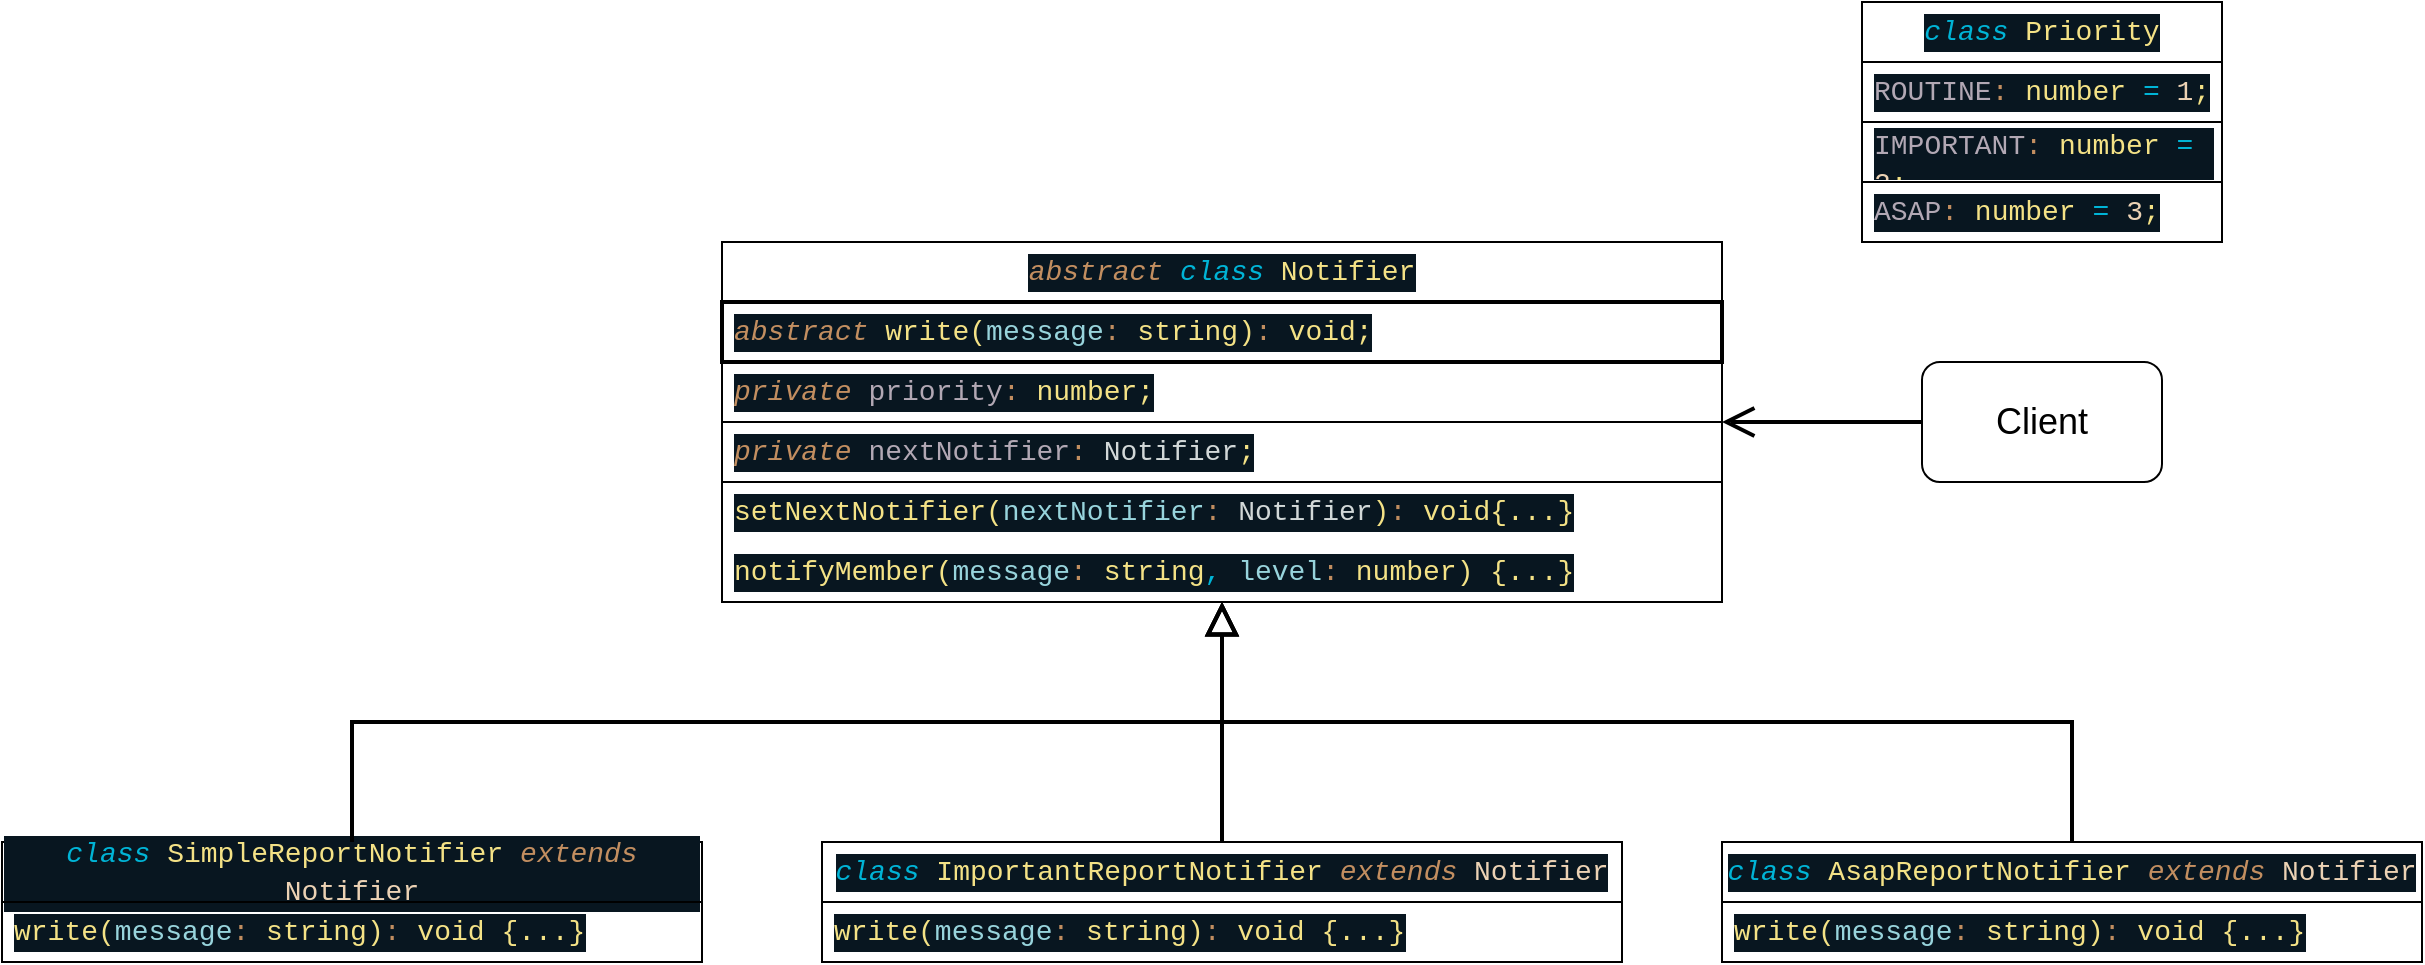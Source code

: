 <mxfile>
    <diagram id="ywdKQZ7uJi6mtwb27jPd" name="Page-1">
        <mxGraphModel dx="1539" dy="1110" grid="1" gridSize="10" guides="1" tooltips="1" connect="1" arrows="1" fold="1" page="0" pageScale="1" pageWidth="850" pageHeight="1100" math="0" shadow="0">
            <root>
                <mxCell id="0"/>
                <mxCell id="1" parent="0"/>
                <mxCell id="2" value="&lt;div style=&quot;color: rgb(246, 250, 253); background-color: rgb(8, 22, 32); font-family: Consolas, Consolas, &amp;quot;Courier New&amp;quot;, monospace; font-size: 14px; line-height: 19px;&quot;&gt;&lt;span style=&quot;color: #c28e60;font-style: italic;&quot;&gt;abstract&lt;/span&gt; &lt;span style=&quot;color: #00b4d6;font-style: italic;&quot;&gt;class&lt;/span&gt; &lt;span style=&quot;color: #f4e286;&quot;&gt;Notifier&lt;/span&gt;&lt;/div&gt;" style="swimlane;fontStyle=0;childLayout=stackLayout;horizontal=1;startSize=30;horizontalStack=0;resizeParent=1;resizeParentMax=0;resizeLast=0;collapsible=1;marginBottom=0;whiteSpace=wrap;html=1;" parent="1" vertex="1">
                    <mxGeometry x="50" y="-50" width="500" height="180" as="geometry"/>
                </mxCell>
                <mxCell id="5" value="&lt;div style=&quot;color: rgb(246, 250, 253); background-color: rgb(8, 22, 32); font-family: Consolas, Consolas, &amp;quot;Courier New&amp;quot;, monospace; font-size: 14px; line-height: 19px;&quot;&gt;&lt;div style=&quot;line-height: 19px;&quot;&gt;&lt;div style=&quot;line-height: 19px;&quot;&gt;&lt;div style=&quot;line-height: 19px;&quot;&gt;&lt;div style=&quot;line-height: 19px;&quot;&gt;&lt;span style=&quot;color: #c28e60;font-style: italic;&quot;&gt;abstract&lt;/span&gt; &lt;span style=&quot;color: #f4e286;&quot;&gt;write(&lt;/span&gt;&lt;span style=&quot;color: #98d4dc;&quot;&gt;message&lt;/span&gt;&lt;span style=&quot;color: #c28e60;&quot;&gt;:&lt;/span&gt; &lt;span style=&quot;color: #f4e286;&quot;&gt;string)&lt;/span&gt;&lt;span style=&quot;color: #c28e60;&quot;&gt;:&lt;/span&gt; &lt;span style=&quot;color: #f4e286;&quot;&gt;void;&lt;/span&gt;&lt;/div&gt;&lt;/div&gt;&lt;/div&gt;&lt;/div&gt;&lt;/div&gt;" style="text;strokeColor=default;fillColor=none;align=left;verticalAlign=middle;spacingLeft=4;spacingRight=4;overflow=hidden;points=[[0,0.5],[1,0.5]];portConstraint=eastwest;rotatable=0;whiteSpace=wrap;html=1;strokeWidth=2;" parent="2" vertex="1">
                    <mxGeometry y="30" width="500" height="30" as="geometry"/>
                </mxCell>
                <mxCell id="3" value="&lt;div style=&quot;background-color: rgb(8, 22, 32); font-family: Consolas, Consolas, &amp;quot;Courier New&amp;quot;, monospace; font-size: 14px; line-height: 19px;&quot;&gt;&lt;div style=&quot;line-height: 19px;&quot;&gt;&lt;div style=&quot;line-height: 19px;&quot;&gt;&lt;div style=&quot;color: rgb(246, 250, 253); line-height: 19px;&quot;&gt;&lt;div style=&quot;line-height: 19px;&quot;&gt;&lt;span style=&quot;color: #c28e60;font-style: italic;&quot;&gt;private&lt;/span&gt; &lt;span style=&quot;color: #b2a8b4;&quot;&gt;priority&lt;/span&gt;&lt;span style=&quot;color: #c28e60;&quot;&gt;:&lt;/span&gt; &lt;span style=&quot;color: #f4e286;&quot;&gt;number;&lt;/span&gt;&lt;/div&gt;&lt;/div&gt;&lt;/div&gt;&lt;/div&gt;&lt;/div&gt;" style="text;strokeColor=default;fillColor=none;align=left;verticalAlign=middle;spacingLeft=4;spacingRight=4;overflow=hidden;points=[[0,0.5],[1,0.5]];portConstraint=eastwest;rotatable=0;whiteSpace=wrap;html=1;" parent="2" vertex="1">
                    <mxGeometry y="60" width="500" height="30" as="geometry"/>
                </mxCell>
                <mxCell id="4" value="&lt;div style=&quot;background-color: rgb(8, 22, 32); font-family: Consolas, Consolas, &amp;quot;Courier New&amp;quot;, monospace; font-size: 14px; line-height: 19px;&quot;&gt;&lt;div style=&quot;line-height: 19px;&quot;&gt;&lt;div style=&quot;line-height: 19px;&quot;&gt;&lt;div style=&quot;color: rgb(246, 250, 253); line-height: 19px;&quot;&gt;&lt;div style=&quot;line-height: 19px;&quot;&gt;&lt;div style=&quot;line-height: 19px;&quot;&gt;&lt;span style=&quot;color: #c28e60;font-style: italic;&quot;&gt;private&lt;/span&gt; &lt;span style=&quot;color: #b2a8b4;&quot;&gt;nextNotifier&lt;/span&gt;&lt;span style=&quot;color: #c28e60;&quot;&gt;:&lt;/span&gt; &lt;span style=&quot;color: #d2d8d8;&quot;&gt;Notifier&lt;/span&gt;&lt;span style=&quot;color: #f4e286;&quot;&gt;;&lt;/span&gt;&lt;/div&gt;&lt;/div&gt;&lt;/div&gt;&lt;/div&gt;&lt;/div&gt;&lt;/div&gt;" style="text;strokeColor=default;fillColor=none;align=left;verticalAlign=middle;spacingLeft=4;spacingRight=4;overflow=hidden;points=[[0,0.5],[1,0.5]];portConstraint=eastwest;rotatable=0;whiteSpace=wrap;html=1;" parent="2" vertex="1">
                    <mxGeometry y="90" width="500" height="30" as="geometry"/>
                </mxCell>
                <mxCell id="23" value="&lt;div style=&quot;color: rgb(246, 250, 253); background-color: rgb(8, 22, 32); font-family: Consolas, Consolas, &amp;quot;Courier New&amp;quot;, monospace; font-size: 14px; line-height: 19px;&quot;&gt;&lt;div style=&quot;line-height: 19px;&quot;&gt;&lt;div style=&quot;line-height: 19px;&quot;&gt;&lt;div style=&quot;line-height: 19px;&quot;&gt;&lt;span style=&quot;color: #f4e286;&quot;&gt;setNextNotifier(&lt;/span&gt;&lt;span style=&quot;color: #98d4dc;&quot;&gt;nextNotifier&lt;/span&gt;&lt;span style=&quot;color: #c28e60;&quot;&gt;:&lt;/span&gt; &lt;span style=&quot;color: #d2d8d8;&quot;&gt;Notifier&lt;/span&gt;&lt;span style=&quot;color: #f4e286;&quot;&gt;)&lt;/span&gt;&lt;span style=&quot;color: #c28e60;&quot;&gt;:&lt;/span&gt; &lt;span style=&quot;color: #f4e286;&quot;&gt;void{...}&lt;/span&gt;&lt;/div&gt;&lt;/div&gt;&lt;/div&gt;&lt;/div&gt;" style="text;strokeColor=none;fillColor=none;align=left;verticalAlign=middle;spacingLeft=4;spacingRight=4;overflow=hidden;points=[[0,0.5],[1,0.5]];portConstraint=eastwest;rotatable=0;whiteSpace=wrap;html=1;" parent="2" vertex="1">
                    <mxGeometry y="120" width="500" height="30" as="geometry"/>
                </mxCell>
                <mxCell id="24" value="&lt;div style=&quot;color: rgb(246, 250, 253); background-color: rgb(8, 22, 32); font-family: Consolas, Consolas, &amp;quot;Courier New&amp;quot;, monospace; font-size: 14px; line-height: 19px;&quot;&gt;&lt;div style=&quot;line-height: 19px;&quot;&gt;&lt;div style=&quot;line-height: 19px;&quot;&gt;&lt;div style=&quot;line-height: 19px;&quot;&gt;&lt;div style=&quot;line-height: 19px;&quot;&gt;&lt;span style=&quot;color: #f4e286;&quot;&gt;notifyMember(&lt;/span&gt;&lt;span style=&quot;color: #98d4dc;&quot;&gt;message&lt;/span&gt;&lt;span style=&quot;color: #c28e60;&quot;&gt;:&lt;/span&gt; &lt;span style=&quot;color: #f4e286;&quot;&gt;string&lt;/span&gt;&lt;span style=&quot;color: #00b4d6;&quot;&gt;,&lt;/span&gt; &lt;span style=&quot;color: #98d4dc;&quot;&gt;level&lt;/span&gt;&lt;span style=&quot;color: #c28e60;&quot;&gt;:&lt;/span&gt; &lt;span style=&quot;color: #f4e286;&quot;&gt;number)&lt;/span&gt; &lt;span style=&quot;color: #f4e286;&quot;&gt;{...}&lt;/span&gt;&lt;/div&gt;&lt;/div&gt;&lt;/div&gt;&lt;/div&gt;&lt;/div&gt;" style="text;strokeColor=none;fillColor=none;align=left;verticalAlign=middle;spacingLeft=4;spacingRight=4;overflow=hidden;points=[[0,0.5],[1,0.5]];portConstraint=eastwest;rotatable=0;whiteSpace=wrap;html=1;" parent="2" vertex="1">
                    <mxGeometry y="150" width="500" height="30" as="geometry"/>
                </mxCell>
                <mxCell id="6" value="&lt;div style=&quot;color: rgb(246, 250, 253); background-color: rgb(8, 22, 32); font-family: Consolas, Consolas, &amp;quot;Courier New&amp;quot;, monospace; font-size: 14px; line-height: 19px;&quot;&gt;&lt;span style=&quot;color: #00b4d6;font-style: italic;&quot;&gt;class&lt;/span&gt; &lt;span style=&quot;color: #f4e286;&quot;&gt;SimpleReportNotifier&lt;/span&gt; &lt;span style=&quot;color: #c28e60;font-style: italic;&quot;&gt;extends&lt;/span&gt; &lt;span style=&quot;color: #ecd2b4;&quot;&gt;Notifier&lt;/span&gt;&lt;/div&gt;" style="swimlane;fontStyle=0;childLayout=stackLayout;horizontal=1;startSize=30;horizontalStack=0;resizeParent=1;resizeParentMax=0;resizeLast=0;collapsible=1;marginBottom=0;whiteSpace=wrap;html=1;" parent="1" vertex="1">
                    <mxGeometry x="-310" y="250" width="350" height="60" as="geometry"/>
                </mxCell>
                <mxCell id="7" value="&lt;div style=&quot;background-color: rgb(8, 22, 32); font-family: Consolas, Consolas, &amp;quot;Courier New&amp;quot;, monospace; font-size: 14px; line-height: 19px;&quot;&gt;&lt;div style=&quot;line-height: 19px;&quot;&gt;&lt;div style=&quot;line-height: 19px;&quot;&gt;&lt;div style=&quot;color: rgb(246, 250, 253); line-height: 19px;&quot;&gt;&lt;div style=&quot;line-height: 19px;&quot;&gt;&lt;span style=&quot;color: #f4e286;&quot;&gt;write(&lt;/span&gt;&lt;span style=&quot;color: #98d4dc;&quot;&gt;message&lt;/span&gt;&lt;span style=&quot;color: #c28e60;&quot;&gt;:&lt;/span&gt; &lt;span style=&quot;color: #f4e286;&quot;&gt;string)&lt;/span&gt;&lt;span style=&quot;color: #c28e60;&quot;&gt;:&lt;/span&gt; &lt;span style=&quot;color: #f4e286;&quot;&gt;void&lt;/span&gt; &lt;span style=&quot;color: #f4e286;&quot;&gt;{...}&lt;/span&gt;&lt;/div&gt;&lt;/div&gt;&lt;/div&gt;&lt;/div&gt;&lt;/div&gt;" style="text;strokeColor=default;fillColor=none;align=left;verticalAlign=middle;spacingLeft=4;spacingRight=4;overflow=hidden;points=[[0,0.5],[1,0.5]];portConstraint=eastwest;rotatable=0;whiteSpace=wrap;html=1;" parent="6" vertex="1">
                    <mxGeometry y="30" width="350" height="30" as="geometry"/>
                </mxCell>
                <mxCell id="10" value="&lt;div style=&quot;color: rgb(246, 250, 253); background-color: rgb(8, 22, 32); font-family: Consolas, Consolas, &amp;quot;Courier New&amp;quot;, monospace; font-size: 14px; line-height: 19px;&quot;&gt;&lt;span style=&quot;color: #00b4d6;font-style: italic;&quot;&gt;class&lt;/span&gt; &lt;span style=&quot;color: #f4e286;&quot;&gt;ImportantReportNotifier&lt;/span&gt; &lt;span style=&quot;color: #c28e60;font-style: italic;&quot;&gt;extends&lt;/span&gt; &lt;span style=&quot;color: #ecd2b4;&quot;&gt;Notifier&lt;/span&gt;&lt;/div&gt;" style="swimlane;fontStyle=0;childLayout=stackLayout;horizontal=1;startSize=30;horizontalStack=0;resizeParent=1;resizeParentMax=0;resizeLast=0;collapsible=1;marginBottom=0;whiteSpace=wrap;html=1;" parent="1" vertex="1">
                    <mxGeometry x="100" y="250" width="400" height="60" as="geometry"/>
                </mxCell>
                <mxCell id="13" value="&lt;div style=&quot;color: rgb(246, 250, 253); background-color: rgb(8, 22, 32); font-family: Consolas, Consolas, &amp;quot;Courier New&amp;quot;, monospace; font-size: 14px; line-height: 19px;&quot;&gt;&lt;div style=&quot;line-height: 19px;&quot;&gt;&lt;div style=&quot;line-height: 19px;&quot;&gt;&lt;span style=&quot;color: rgb(244, 226, 134);&quot;&gt;write(&lt;/span&gt;&lt;span style=&quot;color: rgb(152, 212, 220);&quot;&gt;message&lt;/span&gt;&lt;span style=&quot;color: rgb(194, 142, 96);&quot;&gt;:&lt;/span&gt;&amp;nbsp;&lt;span style=&quot;color: rgb(244, 226, 134);&quot;&gt;string)&lt;/span&gt;&lt;span style=&quot;color: rgb(194, 142, 96);&quot;&gt;:&lt;/span&gt;&amp;nbsp;&lt;span style=&quot;color: rgb(244, 226, 134);&quot;&gt;void&lt;/span&gt;&amp;nbsp;&lt;span style=&quot;color: rgb(244, 226, 134);&quot;&gt;{...}&lt;/span&gt;&lt;br&gt;&lt;/div&gt;&lt;/div&gt;&lt;/div&gt;" style="text;strokeColor=none;fillColor=none;align=left;verticalAlign=middle;spacingLeft=4;spacingRight=4;overflow=hidden;points=[[0,0.5],[1,0.5]];portConstraint=eastwest;rotatable=0;whiteSpace=wrap;html=1;" parent="10" vertex="1">
                    <mxGeometry y="30" width="400" height="30" as="geometry"/>
                </mxCell>
                <mxCell id="14" value="&lt;div style=&quot;color: rgb(246, 250, 253); background-color: rgb(8, 22, 32); font-family: Consolas, Consolas, &amp;quot;Courier New&amp;quot;, monospace; font-size: 14px; line-height: 19px;&quot;&gt;&lt;span style=&quot;color: #00b4d6;font-style: italic;&quot;&gt;class&lt;/span&gt; &lt;span style=&quot;color: #f4e286;&quot;&gt;AsapReportNotifier&lt;/span&gt; &lt;span style=&quot;color: #c28e60;font-style: italic;&quot;&gt;extends&lt;/span&gt; &lt;span style=&quot;color: #ecd2b4;&quot;&gt;Notifier&lt;/span&gt;&lt;/div&gt;" style="swimlane;fontStyle=0;childLayout=stackLayout;horizontal=1;startSize=30;horizontalStack=0;resizeParent=1;resizeParentMax=0;resizeLast=0;collapsible=1;marginBottom=0;whiteSpace=wrap;html=1;" parent="1" vertex="1">
                    <mxGeometry x="550" y="250" width="350" height="60" as="geometry"/>
                </mxCell>
                <mxCell id="17" value="&lt;div style=&quot;color: rgb(246, 250, 253); background-color: rgb(8, 22, 32); font-family: Consolas, Consolas, &amp;quot;Courier New&amp;quot;, monospace; font-size: 14px; line-height: 19px;&quot;&gt;&lt;div style=&quot;line-height: 19px;&quot;&gt;&lt;div style=&quot;line-height: 19px;&quot;&gt;&lt;span style=&quot;color: rgb(244, 226, 134);&quot;&gt;write(&lt;/span&gt;&lt;span style=&quot;color: rgb(152, 212, 220);&quot;&gt;message&lt;/span&gt;&lt;span style=&quot;color: rgb(194, 142, 96);&quot;&gt;:&lt;/span&gt;&amp;nbsp;&lt;span style=&quot;color: rgb(244, 226, 134);&quot;&gt;string)&lt;/span&gt;&lt;span style=&quot;color: rgb(194, 142, 96);&quot;&gt;:&lt;/span&gt;&amp;nbsp;&lt;span style=&quot;color: rgb(244, 226, 134);&quot;&gt;void&lt;/span&gt;&amp;nbsp;&lt;span style=&quot;color: rgb(244, 226, 134);&quot;&gt;{...}&lt;/span&gt;&lt;br&gt;&lt;/div&gt;&lt;/div&gt;&lt;/div&gt;" style="text;strokeColor=none;fillColor=none;align=left;verticalAlign=middle;spacingLeft=4;spacingRight=4;overflow=hidden;points=[[0,0.5],[1,0.5]];portConstraint=eastwest;rotatable=0;whiteSpace=wrap;html=1;" parent="14" vertex="1">
                    <mxGeometry y="30" width="350" height="30" as="geometry"/>
                </mxCell>
                <mxCell id="32" style="edgeStyle=none;html=1;strokeWidth=2;endSize=12;endArrow=open;endFill=0;" parent="1" source="22" target="2" edge="1">
                    <mxGeometry relative="1" as="geometry"/>
                </mxCell>
                <mxCell id="22" value="Client" style="rounded=1;whiteSpace=wrap;html=1;fontSize=18;" parent="1" vertex="1">
                    <mxGeometry x="650" y="10" width="120" height="60" as="geometry"/>
                </mxCell>
                <mxCell id="25" value="&lt;div style=&quot;color: rgb(246, 250, 253); background-color: rgb(8, 22, 32); font-family: Consolas, Consolas, &amp;quot;Courier New&amp;quot;, monospace; font-size: 14px; line-height: 19px;&quot;&gt;&lt;span style=&quot;color: #00b4d6;font-style: italic;&quot;&gt;class&lt;/span&gt; &lt;span style=&quot;color: #f4e286;&quot;&gt;Priority&lt;/span&gt;&lt;/div&gt;" style="swimlane;fontStyle=0;childLayout=stackLayout;horizontal=1;startSize=30;horizontalStack=0;resizeParent=1;resizeParentMax=0;resizeLast=0;collapsible=1;marginBottom=0;whiteSpace=wrap;html=1;" parent="1" vertex="1">
                    <mxGeometry x="620" y="-170" width="180" height="120" as="geometry"/>
                </mxCell>
                <mxCell id="26" value="&lt;div style=&quot;background-color: rgb(8, 22, 32); font-family: Consolas, Consolas, &amp;quot;Courier New&amp;quot;, monospace; font-size: 14px; line-height: 19px;&quot;&gt;&lt;div style=&quot;line-height: 19px;&quot;&gt;&lt;div style=&quot;line-height: 19px;&quot;&gt;&lt;div style=&quot;color: rgb(246, 250, 253); line-height: 19px;&quot;&gt;&lt;div style=&quot;line-height: 19px;&quot;&gt;&lt;span style=&quot;color: #b2a8b4;&quot;&gt;ROUTINE&lt;/span&gt;&lt;span style=&quot;color: #c28e60;&quot;&gt;:&lt;/span&gt; &lt;span style=&quot;color: #f4e286;&quot;&gt;number&lt;/span&gt; &lt;span style=&quot;color: #00b4d6;&quot;&gt;=&lt;/span&gt; &lt;span style=&quot;color: #ecd2b4;&quot;&gt;1&lt;/span&gt;&lt;span style=&quot;color: #f4e286;&quot;&gt;;&lt;/span&gt;&lt;/div&gt;&lt;/div&gt;&lt;/div&gt;&lt;/div&gt;&lt;/div&gt;" style="text;strokeColor=default;fillColor=none;align=left;verticalAlign=middle;spacingLeft=4;spacingRight=4;overflow=hidden;points=[[0,0.5],[1,0.5]];portConstraint=eastwest;rotatable=0;whiteSpace=wrap;html=1;" parent="25" vertex="1">
                    <mxGeometry y="30" width="180" height="30" as="geometry"/>
                </mxCell>
                <mxCell id="27" value="&lt;div style=&quot;background-color: rgb(8, 22, 32); font-family: Consolas, Consolas, &amp;quot;Courier New&amp;quot;, monospace; font-size: 14px; line-height: 19px;&quot;&gt;&lt;div style=&quot;line-height: 19px;&quot;&gt;&lt;div style=&quot;line-height: 19px;&quot;&gt;&lt;div style=&quot;color: rgb(246, 250, 253); line-height: 19px;&quot;&gt;&lt;div style=&quot;line-height: 19px;&quot;&gt;&lt;div style=&quot;line-height: 19px;&quot;&gt;&lt;span style=&quot;color: #b2a8b4;&quot;&gt;IMPORTANT&lt;/span&gt;&lt;span style=&quot;color: #c28e60;&quot;&gt;:&lt;/span&gt; &lt;span style=&quot;color: #f4e286;&quot;&gt;number&lt;/span&gt; &lt;span style=&quot;color: #00b4d6;&quot;&gt;=&lt;/span&gt; &lt;span style=&quot;color: #ecd2b4;&quot;&gt;2&lt;/span&gt;&lt;span style=&quot;color: #f4e286;&quot;&gt;;&lt;/span&gt;&lt;/div&gt;&lt;/div&gt;&lt;/div&gt;&lt;/div&gt;&lt;/div&gt;&lt;/div&gt;" style="text;strokeColor=default;fillColor=none;align=left;verticalAlign=middle;spacingLeft=4;spacingRight=4;overflow=hidden;points=[[0,0.5],[1,0.5]];portConstraint=eastwest;rotatable=0;whiteSpace=wrap;html=1;" parent="25" vertex="1">
                    <mxGeometry y="60" width="180" height="30" as="geometry"/>
                </mxCell>
                <mxCell id="28" value="&lt;div style=&quot;color: rgb(246, 250, 253); background-color: rgb(8, 22, 32); font-family: Consolas, Consolas, &amp;quot;Courier New&amp;quot;, monospace; font-size: 14px; line-height: 19px;&quot;&gt;&lt;div style=&quot;line-height: 19px;&quot;&gt;&lt;div style=&quot;line-height: 19px;&quot;&gt;&lt;div style=&quot;line-height: 19px;&quot;&gt;&lt;span style=&quot;color: #b2a8b4;&quot;&gt;ASAP&lt;/span&gt;&lt;span style=&quot;color: #c28e60;&quot;&gt;:&lt;/span&gt; &lt;span style=&quot;color: #f4e286;&quot;&gt;number&lt;/span&gt; &lt;span style=&quot;color: #00b4d6;&quot;&gt;=&lt;/span&gt; &lt;span style=&quot;color: #ecd2b4;&quot;&gt;3&lt;/span&gt;&lt;span style=&quot;color: #f4e286;&quot;&gt;;&lt;/span&gt;&lt;/div&gt;&lt;/div&gt;&lt;/div&gt;&lt;/div&gt;" style="text;strokeColor=none;fillColor=none;align=left;verticalAlign=middle;spacingLeft=4;spacingRight=4;overflow=hidden;points=[[0,0.5],[1,0.5]];portConstraint=eastwest;rotatable=0;whiteSpace=wrap;html=1;" parent="25" vertex="1">
                    <mxGeometry y="90" width="180" height="30" as="geometry"/>
                </mxCell>
                <mxCell id="29" value="" style="edgeStyle=elbowEdgeStyle;elbow=vertical;endArrow=block;html=1;curved=0;rounded=0;endSize=12;startSize=8;exitX=0.5;exitY=0;exitDx=0;exitDy=0;strokeWidth=2;endFill=0;" parent="1" source="6" target="2" edge="1">
                    <mxGeometry width="50" height="50" relative="1" as="geometry">
                        <mxPoint x="-120" y="240" as="sourcePoint"/>
                        <mxPoint x="-70" y="190" as="targetPoint"/>
                    </mxGeometry>
                </mxCell>
                <mxCell id="30" value="" style="edgeStyle=elbowEdgeStyle;elbow=vertical;endArrow=block;html=1;curved=0;rounded=0;endSize=12;startSize=8;exitX=0.5;exitY=0;exitDx=0;exitDy=0;strokeWidth=2;endFill=0;" parent="1" source="10" target="2" edge="1">
                    <mxGeometry width="50" height="50" relative="1" as="geometry">
                        <mxPoint x="-115" y="260" as="sourcePoint"/>
                        <mxPoint x="310" y="140" as="targetPoint"/>
                    </mxGeometry>
                </mxCell>
                <mxCell id="31" value="" style="edgeStyle=elbowEdgeStyle;elbow=vertical;endArrow=block;html=1;curved=0;rounded=0;endSize=12;startSize=8;exitX=0.5;exitY=0;exitDx=0;exitDy=0;strokeWidth=2;endFill=0;" parent="1" source="14" target="2" edge="1">
                    <mxGeometry width="50" height="50" relative="1" as="geometry">
                        <mxPoint x="-105" y="270" as="sourcePoint"/>
                        <mxPoint x="320" y="150" as="targetPoint"/>
                    </mxGeometry>
                </mxCell>
            </root>
        </mxGraphModel>
    </diagram>
</mxfile>